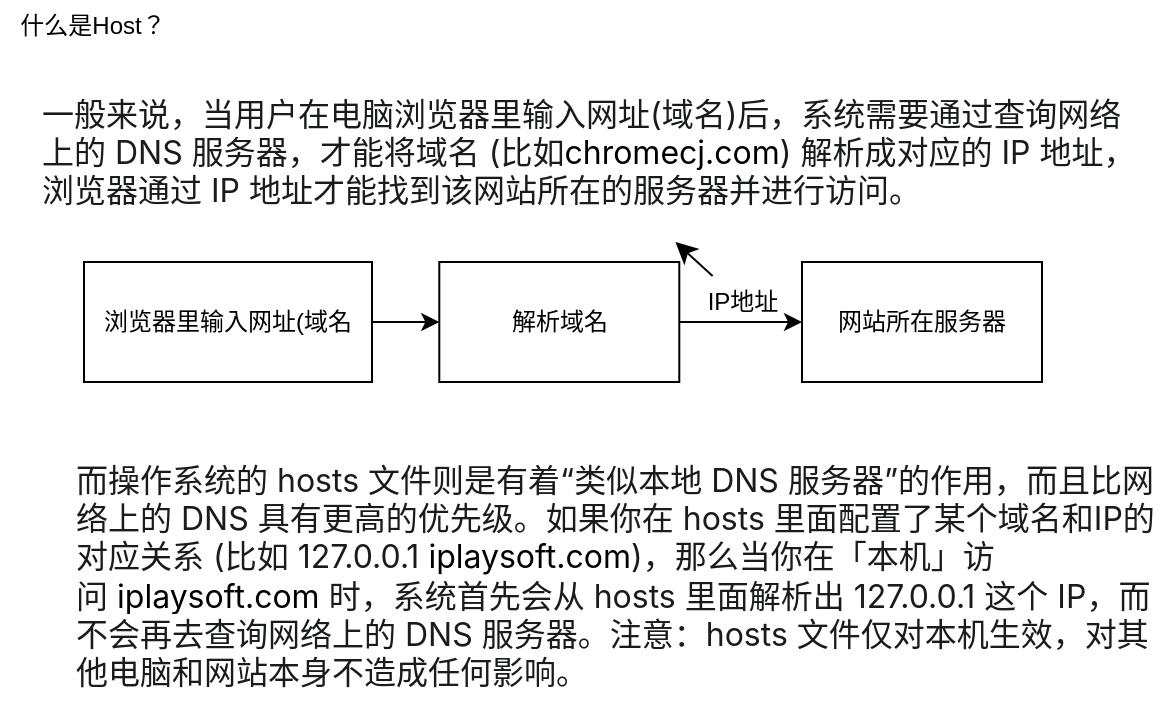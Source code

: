 <mxfile version="23.1.7" type="github">
  <diagram name="第 1 页" id="fqj0QpMOTDtr7AI1kvU-">
    <mxGraphModel dx="933" dy="1634" grid="1" gridSize="10" guides="1" tooltips="1" connect="1" arrows="1" fold="1" page="1" pageScale="1" pageWidth="827" pageHeight="1169" math="0" shadow="0">
      <root>
        <mxCell id="0" />
        <mxCell id="1" parent="0" />
        <mxCell id="Qxr8LHmL9CdALlt2KAD3-1" style="edgeStyle=orthogonalEdgeStyle;rounded=0;orthogonalLoop=1;jettySize=auto;html=1;exitX=1;exitY=0.5;exitDx=0;exitDy=0;" edge="1" parent="1" source="Qxr8LHmL9CdALlt2KAD3-2" target="Qxr8LHmL9CdALlt2KAD3-4">
          <mxGeometry relative="1" as="geometry">
            <mxPoint x="427.644" y="-123" as="targetPoint" />
          </mxGeometry>
        </mxCell>
        <mxCell id="Qxr8LHmL9CdALlt2KAD3-2" value="浏览器里输入网址(域名" style="rounded=0;whiteSpace=wrap;html=1;" vertex="1" parent="1">
          <mxGeometry x="190" y="-153" width="144" height="60" as="geometry" />
        </mxCell>
        <mxCell id="Qxr8LHmL9CdALlt2KAD3-3" value="" style="edgeStyle=orthogonalEdgeStyle;rounded=0;orthogonalLoop=1;jettySize=auto;html=1;" edge="1" parent="1" source="Qxr8LHmL9CdALlt2KAD3-4" target="Qxr8LHmL9CdALlt2KAD3-5">
          <mxGeometry relative="1" as="geometry" />
        </mxCell>
        <mxCell id="Qxr8LHmL9CdALlt2KAD3-4" value="解析域名" style="rounded=0;whiteSpace=wrap;html=1;" vertex="1" parent="1">
          <mxGeometry x="367.644" y="-153" width="120" height="60" as="geometry" />
        </mxCell>
        <mxCell id="Qxr8LHmL9CdALlt2KAD3-5" value="网站所在服务器" style="whiteSpace=wrap;html=1;rounded=0;" vertex="1" parent="1">
          <mxGeometry x="549.004" y="-153" width="120" height="60" as="geometry" />
        </mxCell>
        <mxCell id="Qxr8LHmL9CdALlt2KAD3-6" value="" style="edgeStyle=none;curved=1;rounded=0;orthogonalLoop=1;jettySize=auto;html=1;fontSize=12;startSize=8;endSize=8;" edge="1" parent="1" source="Qxr8LHmL9CdALlt2KAD3-7" target="Qxr8LHmL9CdALlt2KAD3-9">
          <mxGeometry relative="1" as="geometry" />
        </mxCell>
        <mxCell id="Qxr8LHmL9CdALlt2KAD3-7" value="IP地址" style="text;html=1;align=center;verticalAlign=middle;resizable=0;points=[];autosize=1;strokeColor=none;fillColor=none;" vertex="1" parent="1">
          <mxGeometry x="492" y="-146" width="53" height="26" as="geometry" />
        </mxCell>
        <mxCell id="Qxr8LHmL9CdALlt2KAD3-8" value="&lt;span style=&quot;color: rgb(25, 27, 31); font-family: -apple-system, BlinkMacSystemFont, &amp;quot;Helvetica Neue&amp;quot;, &amp;quot;PingFang SC&amp;quot;, &amp;quot;Microsoft YaHei&amp;quot;, &amp;quot;Source Han Sans SC&amp;quot;, &amp;quot;Noto Sans CJK SC&amp;quot;, &amp;quot;WenQuanYi Micro Hei&amp;quot;, sans-serif; font-size: medium; font-style: normal; font-variant-ligatures: normal; font-variant-caps: normal; font-weight: 400; letter-spacing: normal; orphans: 2; text-align: start; text-indent: 0px; text-transform: none; widows: 2; word-spacing: 0px; -webkit-text-stroke-width: 0px; background-color: rgb(255, 255, 255); text-decoration-thickness: initial; text-decoration-style: initial; text-decoration-color: initial; float: none; display: inline !important;&quot;&gt;而操作系统的 hosts 文件则是有着“类似本地 DNS 服务器”的作用，而且比网络上的 DNS 具有更高的优先级。如果你在 hosts 里面配置了某个域名和IP的对应关系 (比如 127.0.0.1&lt;span&gt;&amp;nbsp;&lt;/span&gt;&lt;/span&gt;&lt;a style=&quot;color: inherit; text-decoration: none; border-bottom: 1px solid rgb(129, 133, 143); cursor: pointer; font-family: -apple-system, BlinkMacSystemFont, &amp;quot;Helvetica Neue&amp;quot;, &amp;quot;PingFang SC&amp;quot;, &amp;quot;Microsoft YaHei&amp;quot;, &amp;quot;Source Han Sans SC&amp;quot;, &amp;quot;Noto Sans CJK SC&amp;quot;, &amp;quot;WenQuanYi Micro Hei&amp;quot;, sans-serif; font-size: medium; font-style: normal; font-variant-ligatures: normal; font-variant-caps: normal; font-weight: 400; letter-spacing: normal; orphans: 2; text-align: start; text-indent: 0px; text-transform: none; widows: 2; word-spacing: 0px; -webkit-text-stroke-width: 0px; background-color: rgb(255, 255, 255);&quot; data-za-detail-view-id=&quot;1043&quot; rel=&quot;nofollow noreferrer&quot; target=&quot;_blank&quot; class=&quot;external&quot; href=&quot;https://link.zhihu.com/?target=http%3A//iplaysoft.com&quot;&gt;&lt;span style=&quot;background-color: transparent; color: transparent; font: 0px / 0 a; text-shadow: none;&quot; class=&quot;invisible&quot;&gt;http://&lt;/span&gt;&lt;span class=&quot;visible&quot;&gt;iplaysoft.com&lt;/span&gt;&lt;span style=&quot;background-color: transparent; color: transparent; font: 0px / 0 a; text-shadow: none;&quot; class=&quot;invisible&quot;&gt;&lt;/span&gt;&lt;/a&gt;&lt;span style=&quot;color: rgb(25, 27, 31); font-family: -apple-system, BlinkMacSystemFont, &amp;quot;Helvetica Neue&amp;quot;, &amp;quot;PingFang SC&amp;quot;, &amp;quot;Microsoft YaHei&amp;quot;, &amp;quot;Source Han Sans SC&amp;quot;, &amp;quot;Noto Sans CJK SC&amp;quot;, &amp;quot;WenQuanYi Micro Hei&amp;quot;, sans-serif; font-size: medium; font-style: normal; font-variant-ligatures: normal; font-variant-caps: normal; font-weight: 400; letter-spacing: normal; orphans: 2; text-align: start; text-indent: 0px; text-transform: none; widows: 2; word-spacing: 0px; -webkit-text-stroke-width: 0px; background-color: rgb(255, 255, 255); text-decoration-thickness: initial; text-decoration-style: initial; text-decoration-color: initial; float: none; display: inline !important;&quot;&gt;)，那么当你在「本机」访问&lt;span&gt;&amp;nbsp;&lt;/span&gt;&lt;/span&gt;&lt;a style=&quot;color: inherit; text-decoration: none; border-bottom: 1px solid rgb(129, 133, 143); cursor: pointer; font-family: -apple-system, BlinkMacSystemFont, &amp;quot;Helvetica Neue&amp;quot;, &amp;quot;PingFang SC&amp;quot;, &amp;quot;Microsoft YaHei&amp;quot;, &amp;quot;Source Han Sans SC&amp;quot;, &amp;quot;Noto Sans CJK SC&amp;quot;, &amp;quot;WenQuanYi Micro Hei&amp;quot;, sans-serif; font-size: medium; font-style: normal; font-variant-ligatures: normal; font-variant-caps: normal; font-weight: 400; letter-spacing: normal; orphans: 2; text-align: start; text-indent: 0px; text-transform: none; widows: 2; word-spacing: 0px; -webkit-text-stroke-width: 0px; background-color: rgb(255, 255, 255);&quot; data-za-detail-view-id=&quot;1043&quot; rel=&quot;nofollow noreferrer&quot; target=&quot;_blank&quot; class=&quot;external&quot; href=&quot;https://link.zhihu.com/?target=http%3A//iplaysoft.com&quot;&gt;&lt;span style=&quot;background-color: transparent; color: transparent; font: 0px / 0 a; text-shadow: none;&quot; class=&quot;invisible&quot;&gt;http://&lt;/span&gt;&lt;span class=&quot;visible&quot;&gt;iplaysoft.com&lt;/span&gt;&lt;span style=&quot;background-color: transparent; color: transparent; font: 0px / 0 a; text-shadow: none;&quot; class=&quot;invisible&quot;&gt;&lt;/span&gt;&lt;/a&gt;&lt;span style=&quot;color: rgb(25, 27, 31); font-family: -apple-system, BlinkMacSystemFont, &amp;quot;Helvetica Neue&amp;quot;, &amp;quot;PingFang SC&amp;quot;, &amp;quot;Microsoft YaHei&amp;quot;, &amp;quot;Source Han Sans SC&amp;quot;, &amp;quot;Noto Sans CJK SC&amp;quot;, &amp;quot;WenQuanYi Micro Hei&amp;quot;, sans-serif; font-size: medium; font-style: normal; font-variant-ligatures: normal; font-variant-caps: normal; font-weight: 400; letter-spacing: normal; orphans: 2; text-align: start; text-indent: 0px; text-transform: none; widows: 2; word-spacing: 0px; -webkit-text-stroke-width: 0px; background-color: rgb(255, 255, 255); text-decoration-thickness: initial; text-decoration-style: initial; text-decoration-color: initial; float: none; display: inline !important;&quot;&gt;&lt;span&gt;&amp;nbsp;&lt;/span&gt;时，系统首先会从 hosts 里面解析出 127.0.0.1 这个 IP，而不会再去查询网络上的 DNS 服务器。注意：hosts 文件仅对本机生效，对其他电脑和网站本身不造成任何影响。&lt;/span&gt;" style="text;whiteSpace=wrap;html=1;" vertex="1" parent="1">
          <mxGeometry x="184.002" y="-60.003" width="550" height="137" as="geometry" />
        </mxCell>
        <mxCell id="Qxr8LHmL9CdALlt2KAD3-9" value="&lt;span style=&quot;color: rgb(25, 27, 31); font-family: -apple-system, BlinkMacSystemFont, &amp;quot;Helvetica Neue&amp;quot;, &amp;quot;PingFang SC&amp;quot;, &amp;quot;Microsoft YaHei&amp;quot;, &amp;quot;Source Han Sans SC&amp;quot;, &amp;quot;Noto Sans CJK SC&amp;quot;, &amp;quot;WenQuanYi Micro Hei&amp;quot;, sans-serif; font-size: medium; font-style: normal; font-variant-ligatures: normal; font-variant-caps: normal; font-weight: 400; letter-spacing: normal; orphans: 2; text-align: start; text-indent: 0px; text-transform: none; widows: 2; word-spacing: 0px; -webkit-text-stroke-width: 0px; background-color: rgb(255, 255, 255); text-decoration-thickness: initial; text-decoration-style: initial; text-decoration-color: initial; float: none; display: inline !important;&quot;&gt;一般来说，当用户在电脑浏览器里输入网址(域名)后，系统需要通过查询网络上的 DNS 服务器，才能将域名 (比如&lt;/span&gt;&lt;a style=&quot;color: inherit; text-decoration: none; border-bottom: 1px solid rgb(129, 133, 143); cursor: pointer; font-family: -apple-system, BlinkMacSystemFont, &amp;quot;Helvetica Neue&amp;quot;, &amp;quot;PingFang SC&amp;quot;, &amp;quot;Microsoft YaHei&amp;quot;, &amp;quot;Source Han Sans SC&amp;quot;, &amp;quot;Noto Sans CJK SC&amp;quot;, &amp;quot;WenQuanYi Micro Hei&amp;quot;, sans-serif; font-size: medium; font-style: normal; font-variant-ligatures: normal; font-variant-caps: normal; font-weight: 400; letter-spacing: normal; orphans: 2; text-align: start; text-indent: 0px; text-transform: none; widows: 2; word-spacing: 0px; -webkit-text-stroke-width: 0px; background-color: rgb(255, 255, 255);&quot; data-za-detail-view-id=&quot;1043&quot; rel=&quot;nofollow noreferrer&quot; target=&quot;_blank&quot; class=&quot;external&quot; href=&quot;https://link.zhihu.com/?target=http%3A//chromecj.com&quot;&gt;&lt;span style=&quot;background-color: transparent; color: transparent; font: 0px / 0 a; text-shadow: none;&quot; class=&quot;invisible&quot;&gt;http://&lt;/span&gt;&lt;span class=&quot;visible&quot;&gt;chromecj.com&lt;/span&gt;&lt;span style=&quot;background-color: transparent; color: transparent; font: 0px / 0 a; text-shadow: none;&quot; class=&quot;invisible&quot;&gt;&lt;/span&gt;&lt;/a&gt;&lt;span style=&quot;color: rgb(25, 27, 31); font-family: -apple-system, BlinkMacSystemFont, &amp;quot;Helvetica Neue&amp;quot;, &amp;quot;PingFang SC&amp;quot;, &amp;quot;Microsoft YaHei&amp;quot;, &amp;quot;Source Han Sans SC&amp;quot;, &amp;quot;Noto Sans CJK SC&amp;quot;, &amp;quot;WenQuanYi Micro Hei&amp;quot;, sans-serif; font-size: medium; font-style: normal; font-variant-ligatures: normal; font-variant-caps: normal; font-weight: 400; letter-spacing: normal; orphans: 2; text-align: start; text-indent: 0px; text-transform: none; widows: 2; word-spacing: 0px; -webkit-text-stroke-width: 0px; background-color: rgb(255, 255, 255); text-decoration-thickness: initial; text-decoration-style: initial; text-decoration-color: initial; float: none; display: inline !important;&quot;&gt;) 解析成对应的 IP 地址，浏览器通过 IP 地址才能找到该网站所在的服务器并进行访问。&lt;/span&gt;" style="text;whiteSpace=wrap;html=1;" vertex="1" parent="1">
          <mxGeometry x="167.002" y="-243.002" width="550" height="80" as="geometry" />
        </mxCell>
        <mxCell id="Qxr8LHmL9CdALlt2KAD3-10" value="什么是Host？" style="text;html=1;align=center;verticalAlign=middle;resizable=0;points=[];autosize=1;strokeColor=none;fillColor=none;" vertex="1" parent="1">
          <mxGeometry x="148" y="-284" width="91" height="26" as="geometry" />
        </mxCell>
      </root>
    </mxGraphModel>
  </diagram>
</mxfile>
